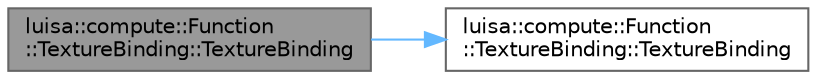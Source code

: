 digraph "luisa::compute::Function::TextureBinding::TextureBinding"
{
 // LATEX_PDF_SIZE
  bgcolor="transparent";
  edge [fontname=Helvetica,fontsize=10,labelfontname=Helvetica,labelfontsize=10];
  node [fontname=Helvetica,fontsize=10,shape=box,height=0.2,width=0.4];
  rankdir="LR";
  Node1 [id="Node000001",label="luisa::compute::Function\l::TextureBinding::TextureBinding",height=0.2,width=0.4,color="gray40", fillcolor="grey60", style="filled", fontcolor="black",tooltip=" "];
  Node1 -> Node2 [id="edge1_Node000001_Node000002",color="steelblue1",style="solid",tooltip=" "];
  Node2 [id="Node000002",label="luisa::compute::Function\l::TextureBinding::TextureBinding",height=0.2,width=0.4,color="grey40", fillcolor="white", style="filled",URL="$structluisa_1_1compute_1_1_function_1_1_texture_binding.html#aa48865e07950dc9b99351e0b449c5902",tooltip=" "];
}
